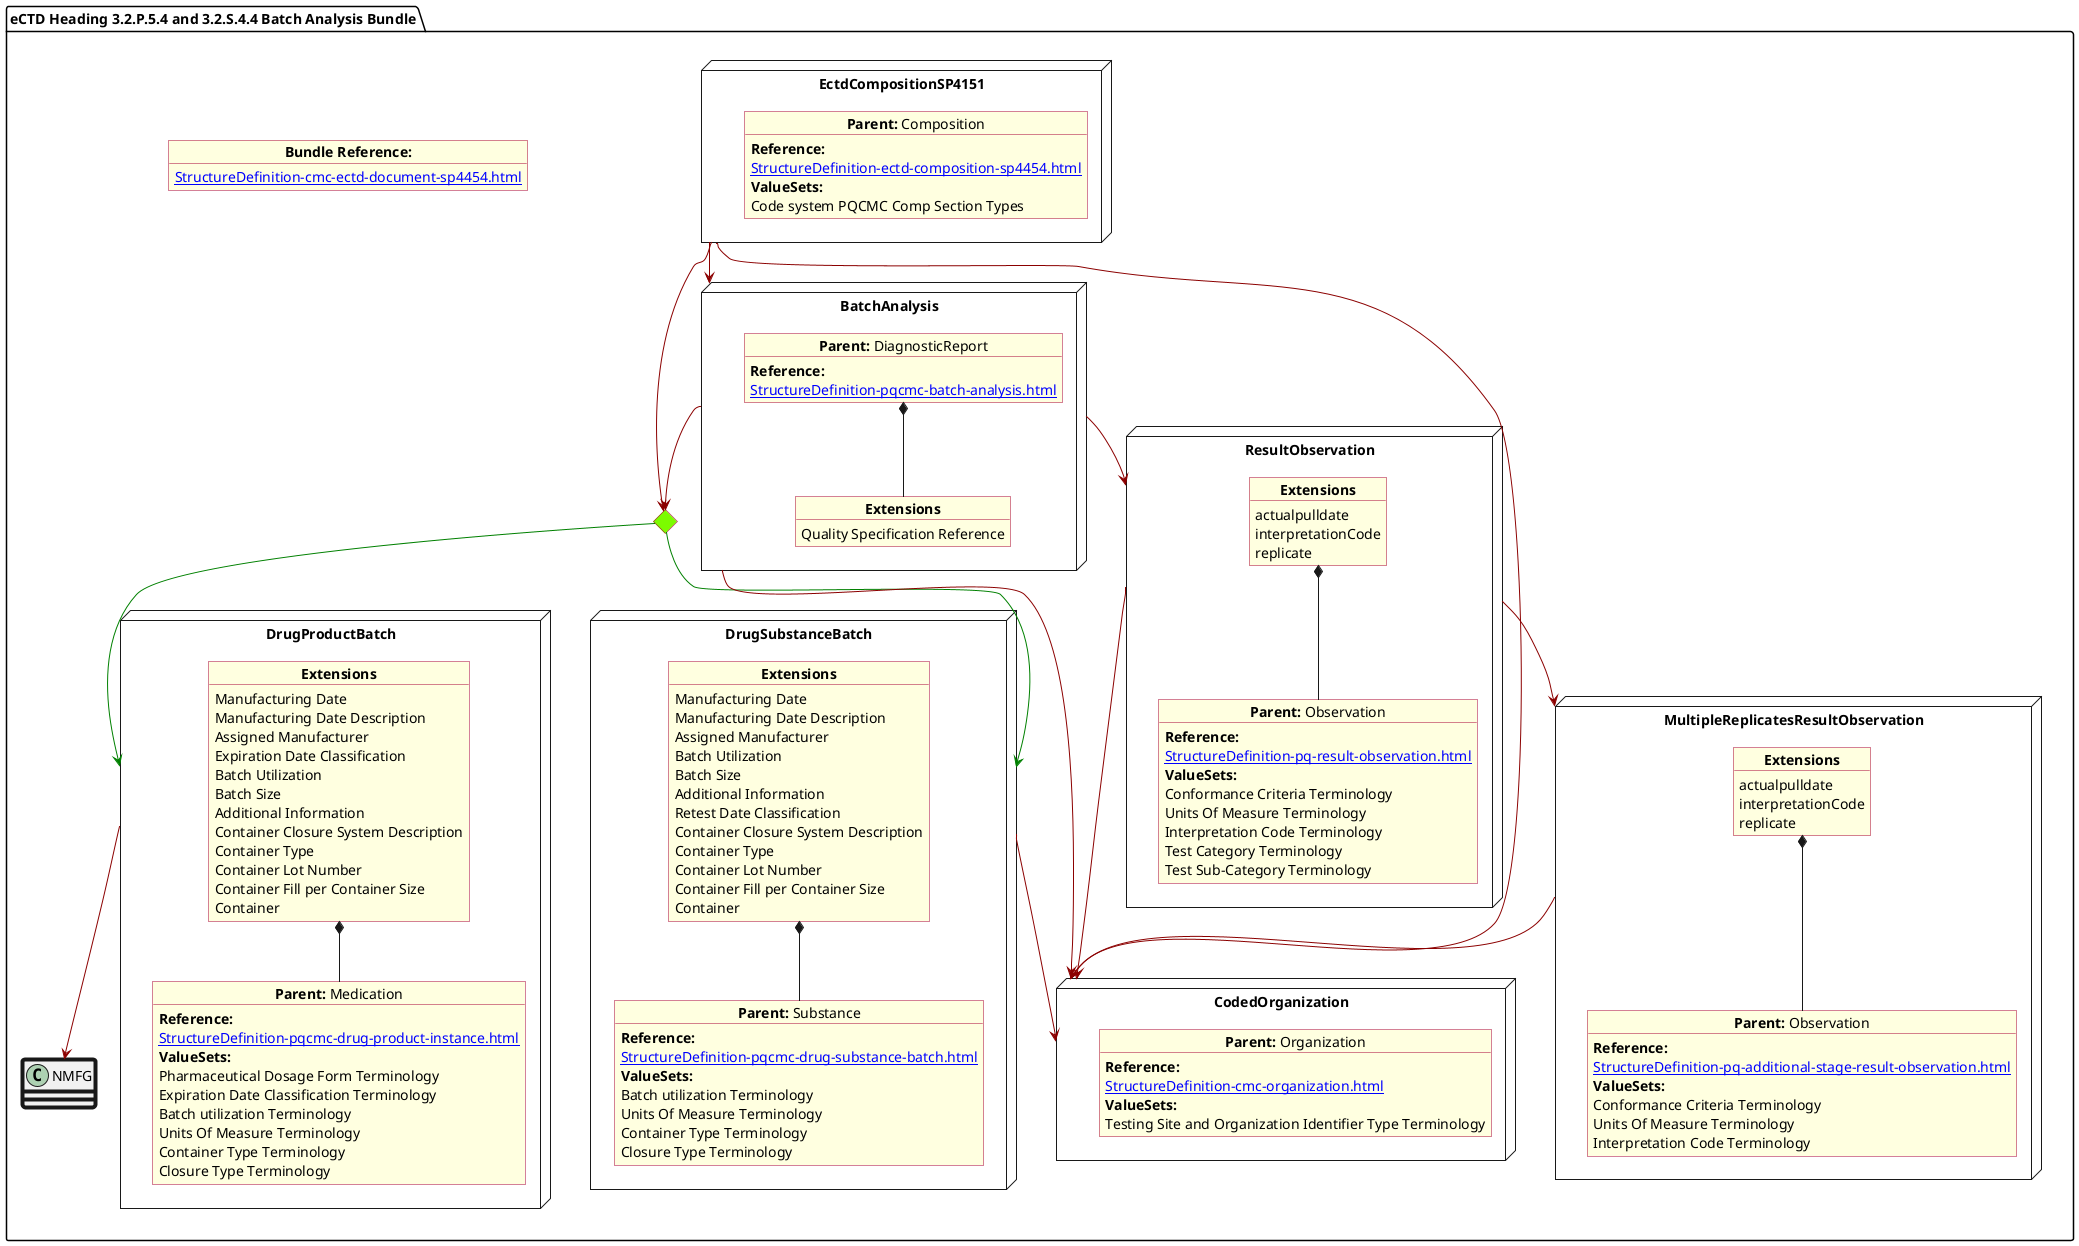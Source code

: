 @startuml BatchAnalysis
allowmixing
'Mixed model of use case and object
skinparam svgDimensionStyle true
skinparam ObjectBackgroundColor LightYellow
skinparam ObjectBorderColor #A80036
skinparam activityDiamondBorderColor #A80036
skinparam activityDiamondBackgroundColor lawnGreen
skinparam ClassBorderThickness 4

package "eCTD Heading 3.2.P.5.4 and 3.2.S.4.4 Batch Analysis Bundle" as NODES {

  object "**Bundle Reference:**" as objbun {
    [[StructureDefinition-cmc-ectd-document-sp4454.html]]
  }



  node "DrugProductBatch" as NN {

    object "**Parent:** Medication" as obj3 {
      **Reference:**
      [[StructureDefinition-pqcmc-drug-product-instance.html]]
      **ValueSets:**
      Pharmaceutical Dosage Form Terminology
      Expiration Date Classification Terminology
      Batch utilization Terminology
      Units Of Measure Terminology
      Container Type Terminology
      Closure Type Terminology

    }

    object "**Extensions**" as objExsBatch  {
      Manufacturing Date
      Manufacturing Date Description
      Assigned Manufacturer
      Expiration Date Classification
      Batch Utilization
      Batch Size
      Additional Information
      Container Closure System Description
      Container Type
      Container Lot Number
      Container Fill per Container Size
      Container
    }
    objExsBatch *-- obj3
  }
  node "BatchAnalysis" as N2 {


    object "**Parent:** DiagnosticReport" as obj2 {
      **Reference:**
      [[StructureDefinition-pqcmc-batch-analysis.html]]
    }
    object "**Extensions**" as objQSEx {
      Quality Specification Reference

    }
    obj2 *-- objQSEx
  }


  node "DrugSubstanceBatch" as NNS {

    object "**Parent:** Substance" as obj4 {
      **Reference:**
      [[StructureDefinition-pqcmc-drug-substance-batch.html]]
      **ValueSets:**
      Batch utilization Terminology
      Units Of Measure Terminology
      Container Type Terminology
      Closure Type Terminology
    }
    object "**Extensions**" as objExs2 {
      Manufacturing Date
      Manufacturing Date Description
      Assigned Manufacturer
      Batch Utilization
      Batch Size
      Additional Information
      Retest Date Classification
      Container Closure System Description
      Container Type
      Container Lot Number
      Container Fill per Container Size
      Container
    }

    objExs2 *-- obj4
  }

  node "ResultObservation" as NNOBS {

    object "**Parent:** Observation" as observ3 {
      **Reference:**
      [[StructureDefinition-pq-result-observation.html]]
      **ValueSets:**
      Conformance Criteria Terminology
      Units Of Measure Terminology
      Interpretation Code Terminology
      Test Category Terminology
      Test Sub-Category Terminology
    }
    object "**Extensions**" as objExsObserv  {
      actualpulldate
      interpretationCode
      replicate
    }
    objExsObserv *-- observ3
  }

  node "MultipleReplicatesResultObservation" as NNstage {

    object "**Parent:** Observation" as observS {
      **Reference:**
      [[StructureDefinition-pq-additional-stage-result-observation.html]]
      **ValueSets:**
      Conformance Criteria Terminology
      Units Of Measure Terminology
      Interpretation Code Terminology
    }
    object "**Extensions**" as objExsStageObs  {
      actualpulldate
      interpretationCode
      replicate
    }

    objExsStageObs *-- observS
  }

  node "EctdCompositionSP4151" as N1 {

    object "**Parent:** Composition" as obj1 {
      **Reference:**
      [[StructureDefinition-ectd-composition-sp4454.html]]
      **ValueSets:**
      Code system PQCMC Comp Section Types
    }
  }
  node "CodedOrganization" as NSO {

    object "**Parent:** Organization" as objAu {
      **Reference:**
      [[StructureDefinition-cmc-organization.html]]
      **ValueSets:**
      Testing Site and Organization Identifier Type Terminology
    }
  }
  diamond CH

  N1 -[#darkred]-> CH
  N1 -[#darkred]-> N2
  N1 -[#darkred]-> NSO
  CH -[#green]-> NNS
  CH -[#green]-> NN
  NNS -[#darkred]-> NSO
  NN -[#darkred]-> NMFG
  N2 -[#darkred]-> CH
  N2 -[#darkred]-> NSO
  N2 -[#darkred]-> NNOBS
  NNOBS -[#darkred]-> NSO
  NNOBS -[#darkred]-> NNstage
  NNstage -[#darkred]-> NSO
}
@enduml
